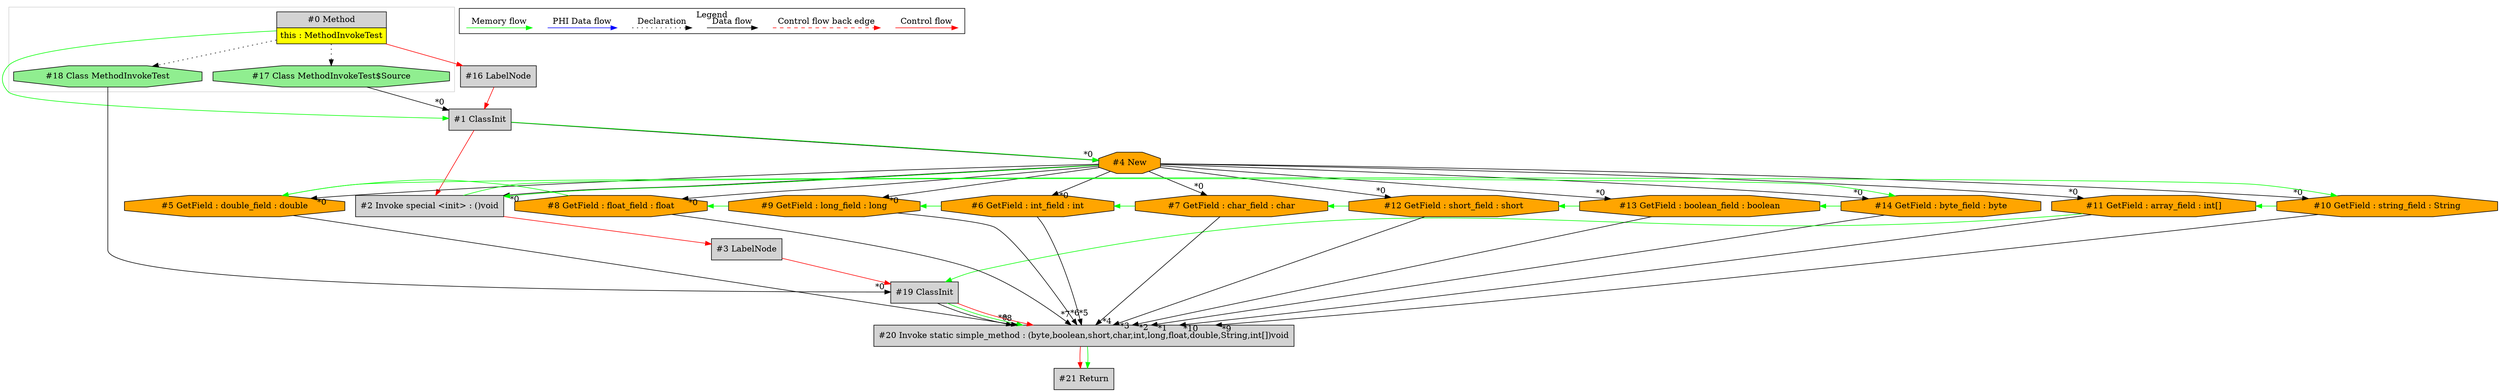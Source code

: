 digraph {
 node0[margin="0", label=<<table border="0" cellborder="1" cellspacing="0" cellpadding="5"><tr><td colspan="1">#0 Method</td></tr><tr><td port="prj15" bgcolor="yellow">this : MethodInvokeTest</td></tr></table>>,shape=none, fillcolor=lightgrey, style=filled];
 node1[label="#1 ClassInit",shape=box, fillcolor=lightgrey, style=filled];
 node17 -> node1[headlabel="*0", labeldistance=2];
 node16 -> node1[labeldistance=2, color=red, fontcolor=red];
 node0 -> node1[labeldistance=2, color=green, constraint=false];
 node16[label="#16 LabelNode",shape=box, fillcolor=lightgrey, style=filled];
 node0 -> node16[labeldistance=2, color=red, fontcolor=red];
 node17[label="#17 Class MethodInvokeTest$Source",shape=octagon, fillcolor=lightgreen, style=filled];
 node0 -> node17[style=dotted];
 node4[label="#4 New",shape=octagon, fillcolor=orange, style=filled];
 node1 -> node4[headlabel="*0", labeldistance=2];
 node1 -> node4[labeldistance=2, color=green, constraint=false];
 node14[label="#14 GetField : byte_field : byte",shape=octagon, fillcolor=orange, style=filled];
 node4 -> node14[headlabel="*0", labeldistance=2];
 node2 -> node14[labeldistance=2, color=green, constraint=false];
 node2[label="#2 Invoke special <init> : ()void",shape=box, fillcolor=lightgrey, style=filled];
 node4 -> node2[headlabel="*0", labeldistance=2];
 node1 -> node2[labeldistance=2, color=red, fontcolor=red];
 node4 -> node2[labeldistance=2, color=green, constraint=false];
 node3[label="#3 LabelNode",shape=box, fillcolor=lightgrey, style=filled];
 node2 -> node3[labeldistance=2, color=red, fontcolor=red];
 node19[label="#19 ClassInit",shape=box, fillcolor=lightgrey, style=filled];
 node18 -> node19[headlabel="*0", labeldistance=2];
 node11 -> node19[labeldistance=2, color=green, constraint=false];
 node3 -> node19[labeldistance=2, color=red, fontcolor=red];
 node11[label="#11 GetField : array_field : int[]",shape=octagon, fillcolor=orange, style=filled];
 node4 -> node11[headlabel="*0", labeldistance=2];
 node10 -> node11[labeldistance=2, color=green, constraint=false];
 node10[label="#10 GetField : string_field : String",shape=octagon, fillcolor=orange, style=filled];
 node4 -> node10[headlabel="*0", labeldistance=2];
 node5 -> node10[labeldistance=2, color=green, constraint=false];
 node5[label="#5 GetField : double_field : double",shape=octagon, fillcolor=orange, style=filled];
 node4 -> node5[headlabel="*0", labeldistance=2];
 node8 -> node5[labeldistance=2, color=green, constraint=false];
 node8[label="#8 GetField : float_field : float",shape=octagon, fillcolor=orange, style=filled];
 node4 -> node8[headlabel="*0", labeldistance=2];
 node9 -> node8[labeldistance=2, color=green, constraint=false];
 node9[label="#9 GetField : long_field : long",shape=octagon, fillcolor=orange, style=filled];
 node4 -> node9[headlabel="*0", labeldistance=2];
 node6 -> node9[labeldistance=2, color=green, constraint=false];
 node6[label="#6 GetField : int_field : int",shape=octagon, fillcolor=orange, style=filled];
 node4 -> node6[headlabel="*0", labeldistance=2];
 node7 -> node6[labeldistance=2, color=green, constraint=false];
 node7[label="#7 GetField : char_field : char",shape=octagon, fillcolor=orange, style=filled];
 node4 -> node7[headlabel="*0", labeldistance=2];
 node12 -> node7[labeldistance=2, color=green, constraint=false];
 node12[label="#12 GetField : short_field : short",shape=octagon, fillcolor=orange, style=filled];
 node4 -> node12[headlabel="*0", labeldistance=2];
 node13 -> node12[labeldistance=2, color=green, constraint=false];
 node13[label="#13 GetField : boolean_field : boolean",shape=octagon, fillcolor=orange, style=filled];
 node4 -> node13[headlabel="*0", labeldistance=2];
 node14 -> node13[labeldistance=2, color=green, constraint=false];
 node20[label="#20 Invoke static simple_method : (byte,boolean,short,char,int,long,float,double,String,int[])void",shape=box, fillcolor=lightgrey, style=filled];
 node19 -> node20[headlabel="*0", labeldistance=2];
 node14 -> node20[headlabel="*1", labeldistance=2];
 node13 -> node20[headlabel="*2", labeldistance=2];
 node12 -> node20[headlabel="*3", labeldistance=2];
 node7 -> node20[headlabel="*4", labeldistance=2];
 node6 -> node20[headlabel="*5", labeldistance=2];
 node9 -> node20[headlabel="*6", labeldistance=2];
 node8 -> node20[headlabel="*7", labeldistance=2];
 node5 -> node20[headlabel="*8", labeldistance=2];
 node10 -> node20[headlabel="*9", labeldistance=2];
 node11 -> node20[headlabel="*10", labeldistance=2];
 node19 -> node20[labeldistance=2, color=green, constraint=false];
 node19 -> node20[labeldistance=2, color=red, fontcolor=red];
 node21[label="#21 Return",shape=box, fillcolor=lightgrey, style=filled];
 node20 -> node21[labeldistance=2, color=red, fontcolor=red];
 node20 -> node21[labeldistance=2, color=green, constraint=false];
 node18[label="#18 Class MethodInvokeTest",shape=octagon, fillcolor=lightgreen, style=filled];
 node0 -> node18[style=dotted];
 subgraph cluster_0 {
  color=lightgray;
  node0;
  node17;
  node18;
 }
 subgraph cluster_000 {
  label = "Legend";
  node [shape=point]
  {
   rank=same;
   c0 [style = invis];
   c1 [style = invis];
   c2 [style = invis];
   c3 [style = invis];
   d0 [style = invis];
   d1 [style = invis];
   d2 [style = invis];
   d3 [style = invis];
   d4 [style = invis];
   d5 [style = invis];
   d6 [style = invis];
   d7 [style = invis];
  }
  c0 -> c1 [label="Control flow", style=solid, color=red]
  c2 -> c3 [label="Control flow back edge", style=dashed, color=red]
  d0 -> d1 [label="Data flow"]
  d2 -> d3 [label="Declaration", style=dotted]
  d4 -> d5 [label="PHI Data flow", color=blue]
  d6 -> d7 [label="Memory flow", color=green]
 }

}
